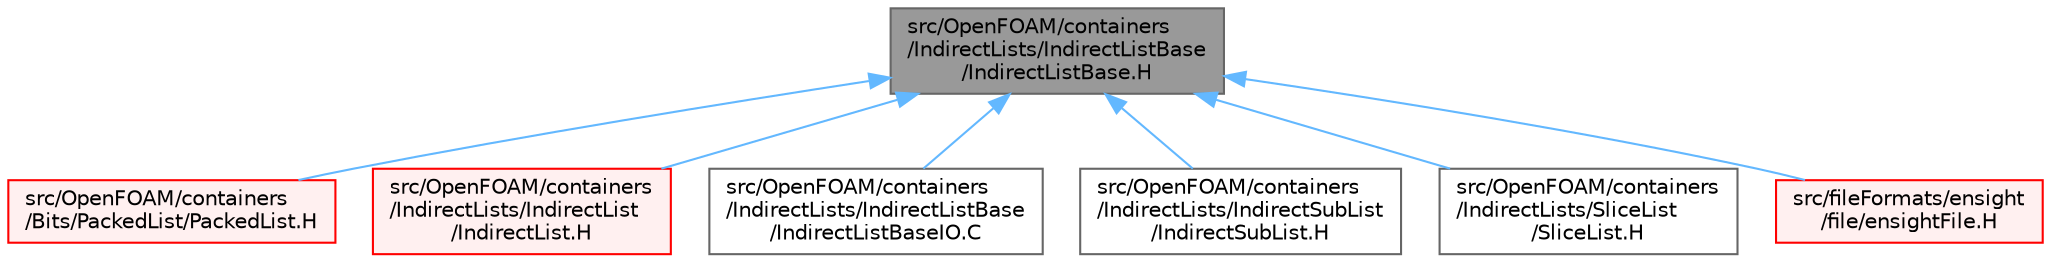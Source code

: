 digraph "src/OpenFOAM/containers/IndirectLists/IndirectListBase/IndirectListBase.H"
{
 // LATEX_PDF_SIZE
  bgcolor="transparent";
  edge [fontname=Helvetica,fontsize=10,labelfontname=Helvetica,labelfontsize=10];
  node [fontname=Helvetica,fontsize=10,shape=box,height=0.2,width=0.4];
  Node1 [id="Node000001",label="src/OpenFOAM/containers\l/IndirectLists/IndirectListBase\l/IndirectListBase.H",height=0.2,width=0.4,color="gray40", fillcolor="grey60", style="filled", fontcolor="black",tooltip=" "];
  Node1 -> Node2 [id="edge1_Node000001_Node000002",dir="back",color="steelblue1",style="solid",tooltip=" "];
  Node2 [id="Node000002",label="src/OpenFOAM/containers\l/Bits/PackedList/PackedList.H",height=0.2,width=0.4,color="red", fillcolor="#FFF0F0", style="filled",URL="$PackedList_8H.html",tooltip=" "];
  Node1 -> Node6937 [id="edge2_Node000001_Node006937",dir="back",color="steelblue1",style="solid",tooltip=" "];
  Node6937 [id="Node006937",label="src/OpenFOAM/containers\l/IndirectLists/IndirectList\l/IndirectList.H",height=0.2,width=0.4,color="red", fillcolor="#FFF0F0", style="filled",URL="$IndirectList_8H.html",tooltip=" "];
  Node1 -> Node6993 [id="edge3_Node000001_Node006993",dir="back",color="steelblue1",style="solid",tooltip=" "];
  Node6993 [id="Node006993",label="src/OpenFOAM/containers\l/IndirectLists/IndirectListBase\l/IndirectListBaseIO.C",height=0.2,width=0.4,color="grey40", fillcolor="white", style="filled",URL="$IndirectListBaseIO_8C.html",tooltip=" "];
  Node1 -> Node6994 [id="edge4_Node000001_Node006994",dir="back",color="steelblue1",style="solid",tooltip=" "];
  Node6994 [id="Node006994",label="src/OpenFOAM/containers\l/IndirectLists/IndirectSubList\l/IndirectSubList.H",height=0.2,width=0.4,color="grey40", fillcolor="white", style="filled",URL="$IndirectSubList_8H.html",tooltip=" "];
  Node1 -> Node6995 [id="edge5_Node000001_Node006995",dir="back",color="steelblue1",style="solid",tooltip=" "];
  Node6995 [id="Node006995",label="src/OpenFOAM/containers\l/IndirectLists/SliceList\l/SliceList.H",height=0.2,width=0.4,color="grey40", fillcolor="white", style="filled",URL="$SliceList_8H.html",tooltip=" "];
  Node1 -> Node6996 [id="edge6_Node000001_Node006996",dir="back",color="steelblue1",style="solid",tooltip=" "];
  Node6996 [id="Node006996",label="src/fileFormats/ensight\l/file/ensightFile.H",height=0.2,width=0.4,color="red", fillcolor="#FFF0F0", style="filled",URL="$ensightFile_8H.html",tooltip=" "];
}
